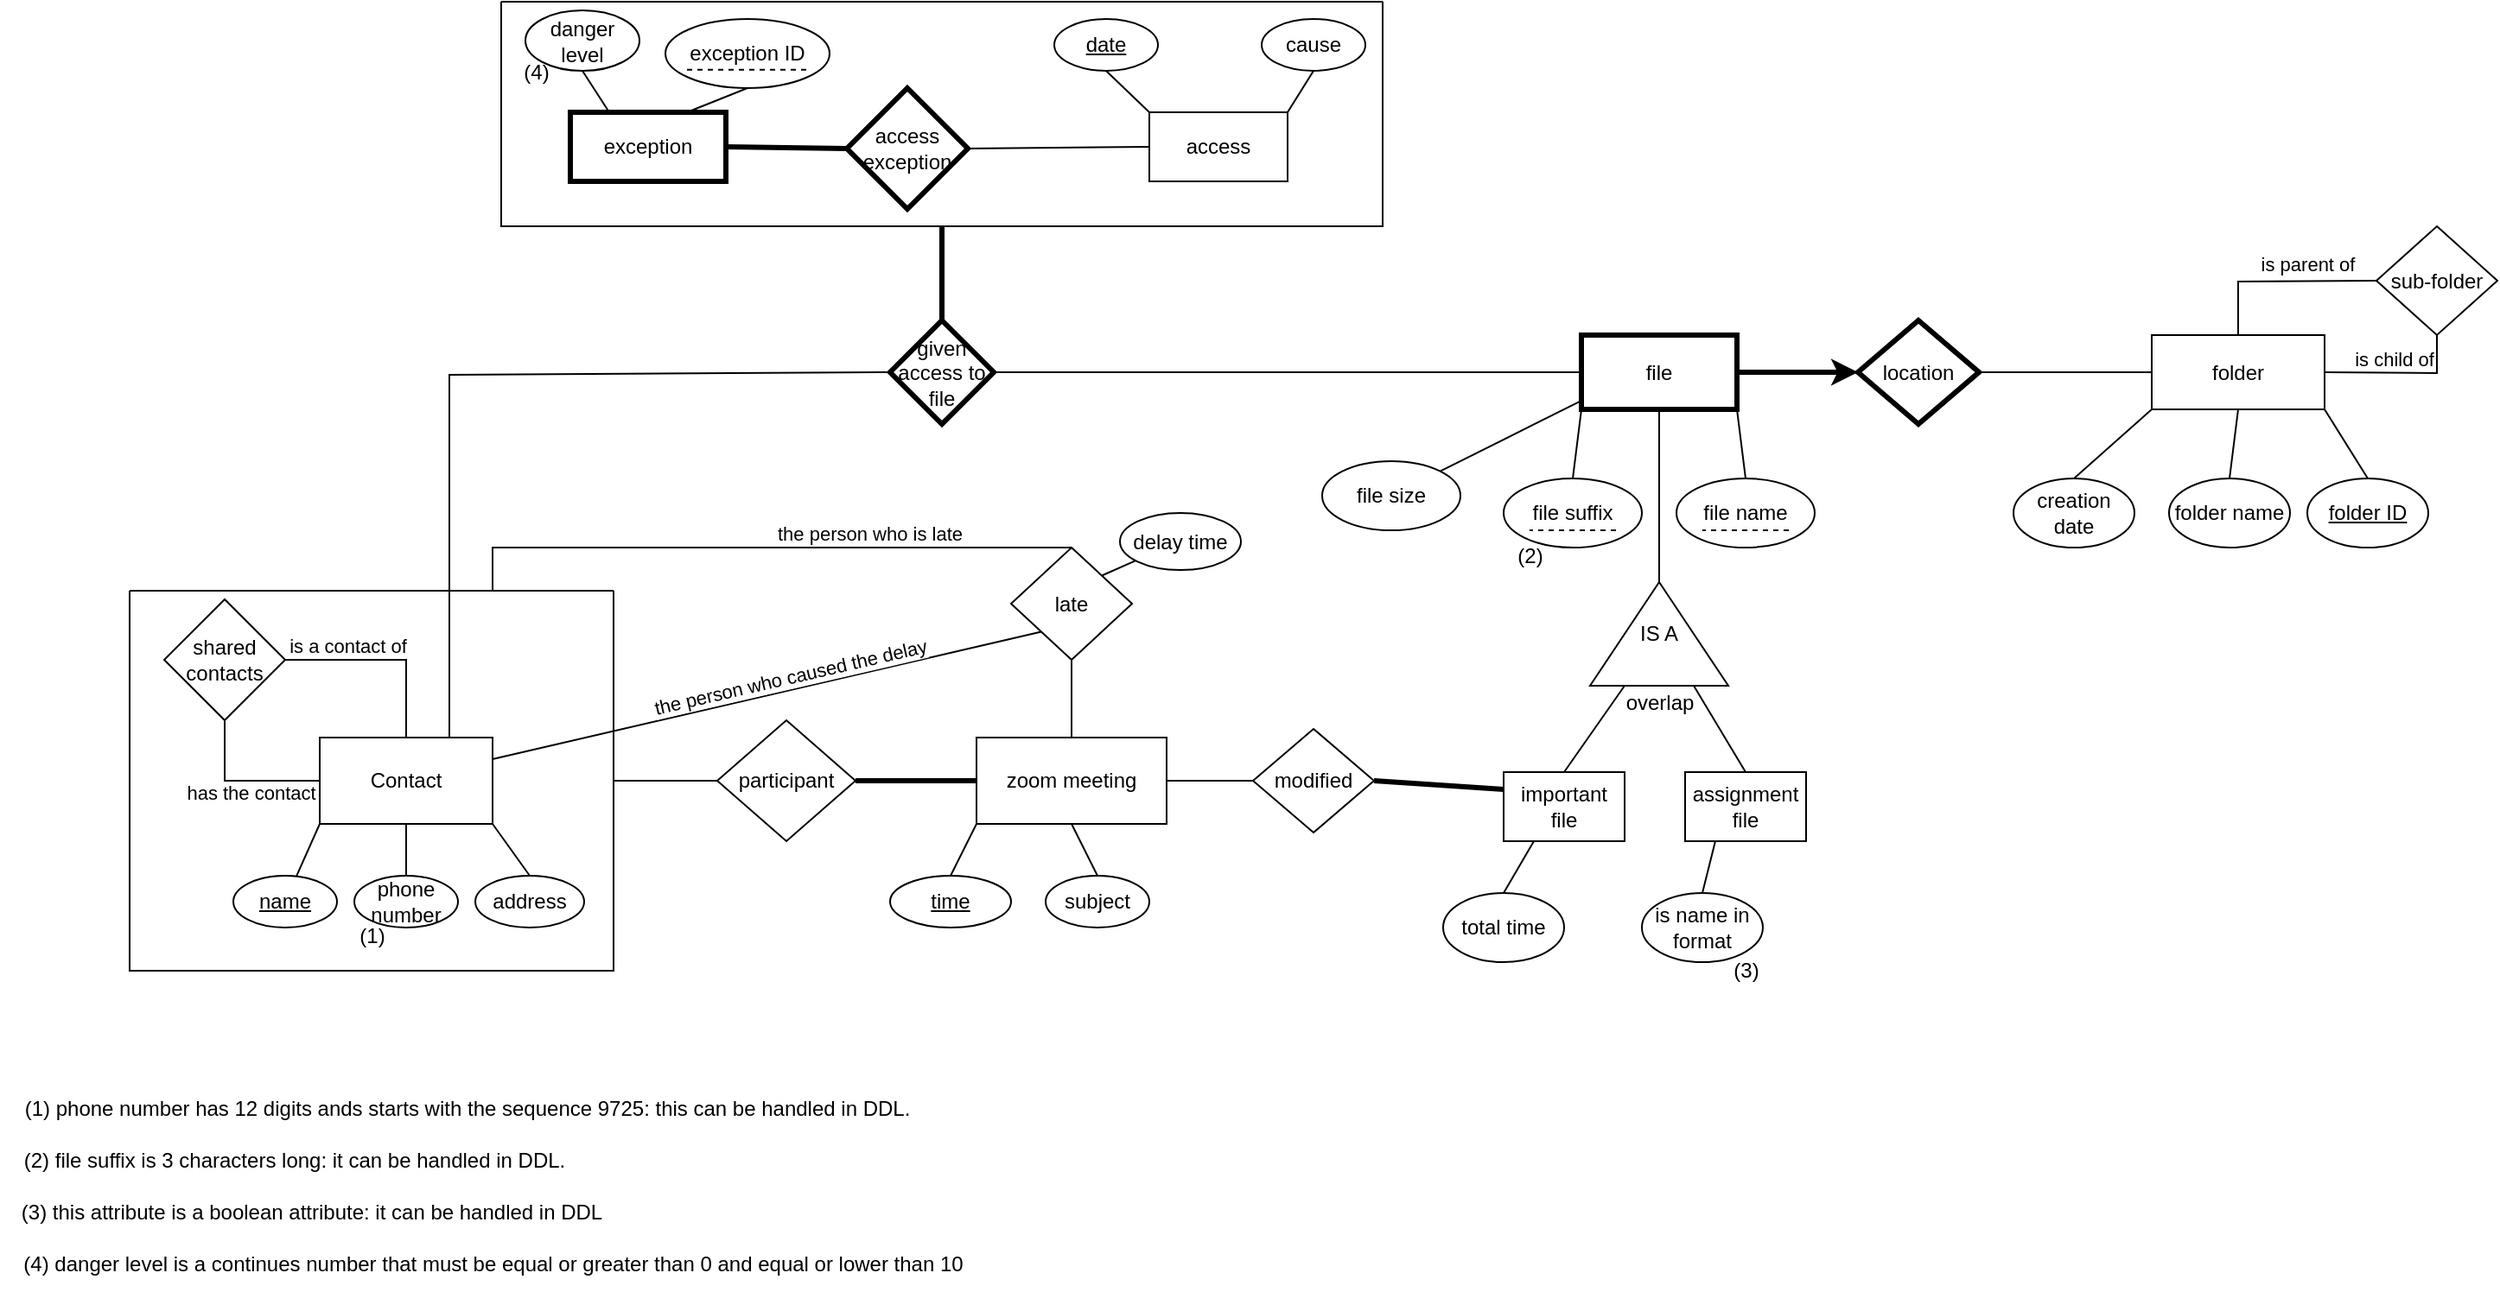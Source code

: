 <mxfile version="26.0.1">
  <diagram id="C5RBs43oDa-KdzZeNtuy" name="Page-1">
    <mxGraphModel dx="2781" dy="2241" grid="1" gridSize="10" guides="1" tooltips="1" connect="1" arrows="1" fold="1" page="1" pageScale="1" pageWidth="827" pageHeight="1169" math="0" shadow="0">
      <root>
        <mxCell id="WIyWlLk6GJQsqaUBKTNV-0" />
        <mxCell id="WIyWlLk6GJQsqaUBKTNV-1" parent="WIyWlLk6GJQsqaUBKTNV-0" />
        <mxCell id="j0SL_xLkmIAa-dE_FRkC-13" value="zoom meeting" style="rounded=0;whiteSpace=wrap;html=1;" vertex="1" parent="WIyWlLk6GJQsqaUBKTNV-1">
          <mxGeometry x="-980" y="410" width="110" height="50" as="geometry" />
        </mxCell>
        <mxCell id="j0SL_xLkmIAa-dE_FRkC-14" value="&lt;u&gt;time&lt;/u&gt;" style="ellipse;whiteSpace=wrap;html=1;" vertex="1" parent="WIyWlLk6GJQsqaUBKTNV-1">
          <mxGeometry x="-1030" y="490" width="70" height="30" as="geometry" />
        </mxCell>
        <mxCell id="j0SL_xLkmIAa-dE_FRkC-15" value="" style="endArrow=none;html=1;rounded=0;exitX=0.5;exitY=0;exitDx=0;exitDy=0;entryX=0;entryY=1;entryDx=0;entryDy=0;" edge="1" parent="WIyWlLk6GJQsqaUBKTNV-1" source="j0SL_xLkmIAa-dE_FRkC-14" target="j0SL_xLkmIAa-dE_FRkC-13">
          <mxGeometry width="50" height="50" relative="1" as="geometry">
            <mxPoint x="-1110" y="460" as="sourcePoint" />
            <mxPoint x="-1060" y="410" as="targetPoint" />
          </mxGeometry>
        </mxCell>
        <mxCell id="j0SL_xLkmIAa-dE_FRkC-17" value="subject" style="ellipse;whiteSpace=wrap;html=1;" vertex="1" parent="WIyWlLk6GJQsqaUBKTNV-1">
          <mxGeometry x="-940" y="490" width="60" height="30" as="geometry" />
        </mxCell>
        <mxCell id="j0SL_xLkmIAa-dE_FRkC-18" value="" style="endArrow=none;html=1;rounded=0;entryX=0.5;entryY=1;entryDx=0;entryDy=0;exitX=0.5;exitY=0;exitDx=0;exitDy=0;" edge="1" parent="WIyWlLk6GJQsqaUBKTNV-1" source="j0SL_xLkmIAa-dE_FRkC-17" target="j0SL_xLkmIAa-dE_FRkC-13">
          <mxGeometry width="50" height="50" relative="1" as="geometry">
            <mxPoint x="-1110" y="460" as="sourcePoint" />
            <mxPoint x="-1060" y="410" as="targetPoint" />
          </mxGeometry>
        </mxCell>
        <mxCell id="j0SL_xLkmIAa-dE_FRkC-19" value="participant" style="rhombus;whiteSpace=wrap;html=1;" vertex="1" parent="WIyWlLk6GJQsqaUBKTNV-1">
          <mxGeometry x="-1130" y="400" width="80" height="70" as="geometry" />
        </mxCell>
        <mxCell id="j0SL_xLkmIAa-dE_FRkC-22" value="" style="endArrow=none;html=1;rounded=0;exitX=1;exitY=0.5;exitDx=0;exitDy=0;entryX=0;entryY=0.5;entryDx=0;entryDy=0;strokeWidth=3;" edge="1" parent="WIyWlLk6GJQsqaUBKTNV-1" source="j0SL_xLkmIAa-dE_FRkC-19" target="j0SL_xLkmIAa-dE_FRkC-13">
          <mxGeometry width="50" height="50" relative="1" as="geometry">
            <mxPoint x="-1110" y="460" as="sourcePoint" />
            <mxPoint x="-1060" y="410" as="targetPoint" />
          </mxGeometry>
        </mxCell>
        <mxCell id="j0SL_xLkmIAa-dE_FRkC-24" value="" style="group" vertex="1" connectable="0" parent="WIyWlLk6GJQsqaUBKTNV-1">
          <mxGeometry x="-1470" y="325" width="280" height="220" as="geometry" />
        </mxCell>
        <mxCell id="j0SL_xLkmIAa-dE_FRkC-0" value="Contact" style="rounded=0;whiteSpace=wrap;html=1;" vertex="1" parent="j0SL_xLkmIAa-dE_FRkC-24">
          <mxGeometry x="110" y="85" width="100" height="50" as="geometry" />
        </mxCell>
        <mxCell id="j0SL_xLkmIAa-dE_FRkC-1" value="" style="endArrow=none;html=1;rounded=0;exitX=0;exitY=1;exitDx=0;exitDy=0;" edge="1" parent="j0SL_xLkmIAa-dE_FRkC-24" source="j0SL_xLkmIAa-dE_FRkC-0" target="j0SL_xLkmIAa-dE_FRkC-2">
          <mxGeometry width="50" height="50" relative="1" as="geometry">
            <mxPoint x="100" y="185" as="sourcePoint" />
            <mxPoint x="110" y="135" as="targetPoint" />
          </mxGeometry>
        </mxCell>
        <mxCell id="j0SL_xLkmIAa-dE_FRkC-2" value="&lt;u&gt;name&lt;/u&gt;" style="ellipse;whiteSpace=wrap;html=1;" vertex="1" parent="j0SL_xLkmIAa-dE_FRkC-24">
          <mxGeometry x="60" y="165" width="60" height="30" as="geometry" />
        </mxCell>
        <mxCell id="j0SL_xLkmIAa-dE_FRkC-3" value="" style="endArrow=none;html=1;rounded=0;entryX=1;entryY=1;entryDx=0;entryDy=0;exitX=0.5;exitY=0;exitDx=0;exitDy=0;" edge="1" parent="j0SL_xLkmIAa-dE_FRkC-24" source="j0SL_xLkmIAa-dE_FRkC-4" target="j0SL_xLkmIAa-dE_FRkC-0">
          <mxGeometry width="50" height="50" relative="1" as="geometry">
            <mxPoint x="140" y="165" as="sourcePoint" />
            <mxPoint x="190" y="115" as="targetPoint" />
          </mxGeometry>
        </mxCell>
        <mxCell id="j0SL_xLkmIAa-dE_FRkC-4" value="address" style="ellipse;whiteSpace=wrap;html=1;" vertex="1" parent="j0SL_xLkmIAa-dE_FRkC-24">
          <mxGeometry x="200" y="165" width="63" height="30" as="geometry" />
        </mxCell>
        <mxCell id="j0SL_xLkmIAa-dE_FRkC-5" value="phone number" style="ellipse;whiteSpace=wrap;html=1;" vertex="1" parent="j0SL_xLkmIAa-dE_FRkC-24">
          <mxGeometry x="130" y="165" width="60" height="30" as="geometry" />
        </mxCell>
        <mxCell id="j0SL_xLkmIAa-dE_FRkC-6" value="" style="endArrow=none;html=1;rounded=0;entryX=0.5;entryY=1;entryDx=0;entryDy=0;exitX=0.5;exitY=0;exitDx=0;exitDy=0;" edge="1" parent="j0SL_xLkmIAa-dE_FRkC-24" source="j0SL_xLkmIAa-dE_FRkC-5" target="j0SL_xLkmIAa-dE_FRkC-0">
          <mxGeometry width="50" height="50" relative="1" as="geometry">
            <mxPoint x="160" y="165" as="sourcePoint" />
            <mxPoint x="190" y="115" as="targetPoint" />
          </mxGeometry>
        </mxCell>
        <mxCell id="j0SL_xLkmIAa-dE_FRkC-7" value="shared contacts" style="rhombus;whiteSpace=wrap;html=1;" vertex="1" parent="j0SL_xLkmIAa-dE_FRkC-24">
          <mxGeometry x="20" y="5" width="70" height="70" as="geometry" />
        </mxCell>
        <mxCell id="j0SL_xLkmIAa-dE_FRkC-8" value="" style="endArrow=none;html=1;rounded=0;entryX=0.5;entryY=0;entryDx=0;entryDy=0;exitX=1;exitY=0.5;exitDx=0;exitDy=0;" edge="1" parent="j0SL_xLkmIAa-dE_FRkC-24" source="j0SL_xLkmIAa-dE_FRkC-7" target="j0SL_xLkmIAa-dE_FRkC-0">
          <mxGeometry width="50" height="50" relative="1" as="geometry">
            <mxPoint x="140" y="225" as="sourcePoint" />
            <mxPoint x="190" y="175" as="targetPoint" />
            <Array as="points">
              <mxPoint x="160" y="40" />
            </Array>
          </mxGeometry>
        </mxCell>
        <mxCell id="j0SL_xLkmIAa-dE_FRkC-11" value="is a contact of" style="edgeLabel;html=1;align=center;verticalAlign=middle;resizable=0;points=[];" vertex="1" connectable="0" parent="j0SL_xLkmIAa-dE_FRkC-8">
          <mxGeometry x="-0.376" y="1" relative="1" as="geometry">
            <mxPoint y="-7" as="offset" />
          </mxGeometry>
        </mxCell>
        <mxCell id="j0SL_xLkmIAa-dE_FRkC-10" value="" style="endArrow=none;html=1;rounded=0;entryX=0.5;entryY=1;entryDx=0;entryDy=0;exitX=0;exitY=0.5;exitDx=0;exitDy=0;" edge="1" parent="j0SL_xLkmIAa-dE_FRkC-24" source="j0SL_xLkmIAa-dE_FRkC-0" target="j0SL_xLkmIAa-dE_FRkC-7">
          <mxGeometry width="50" height="50" relative="1" as="geometry">
            <mxPoint x="150" y="175" as="sourcePoint" />
            <mxPoint x="200" y="125" as="targetPoint" />
            <Array as="points">
              <mxPoint x="55" y="110" />
            </Array>
          </mxGeometry>
        </mxCell>
        <mxCell id="j0SL_xLkmIAa-dE_FRkC-12" value="has the contact" style="edgeLabel;html=1;align=center;verticalAlign=middle;resizable=0;points=[];" vertex="1" connectable="0" parent="j0SL_xLkmIAa-dE_FRkC-10">
          <mxGeometry x="0.123" relative="1" as="geometry">
            <mxPoint x="10" y="7" as="offset" />
          </mxGeometry>
        </mxCell>
        <mxCell id="j0SL_xLkmIAa-dE_FRkC-23" value="" style="swimlane;startSize=0;" vertex="1" parent="j0SL_xLkmIAa-dE_FRkC-24">
          <mxGeometry width="280" height="220" as="geometry">
            <mxRectangle width="50" height="40" as="alternateBounds" />
          </mxGeometry>
        </mxCell>
        <mxCell id="j0SL_xLkmIAa-dE_FRkC-133" value="(1)" style="text;html=1;align=center;verticalAlign=middle;resizable=0;points=[];autosize=1;strokeColor=none;fillColor=none;" vertex="1" parent="j0SL_xLkmIAa-dE_FRkC-23">
          <mxGeometry x="120" y="185" width="40" height="30" as="geometry" />
        </mxCell>
        <mxCell id="j0SL_xLkmIAa-dE_FRkC-25" value="" style="endArrow=none;html=1;rounded=0;entryX=0;entryY=0.5;entryDx=0;entryDy=0;exitX=1;exitY=0.5;exitDx=0;exitDy=0;" edge="1" parent="WIyWlLk6GJQsqaUBKTNV-1" source="j0SL_xLkmIAa-dE_FRkC-23" target="j0SL_xLkmIAa-dE_FRkC-19">
          <mxGeometry width="50" height="50" relative="1" as="geometry">
            <mxPoint x="-1190" y="435" as="sourcePoint" />
            <mxPoint x="-1150" y="410" as="targetPoint" />
          </mxGeometry>
        </mxCell>
        <mxCell id="j0SL_xLkmIAa-dE_FRkC-45" value="late" style="rhombus;whiteSpace=wrap;html=1;strokeWidth=1;" vertex="1" parent="WIyWlLk6GJQsqaUBKTNV-1">
          <mxGeometry x="-960" y="300" width="70" height="65" as="geometry" />
        </mxCell>
        <mxCell id="j0SL_xLkmIAa-dE_FRkC-46" value="" style="endArrow=none;html=1;rounded=0;entryX=0.5;entryY=1;entryDx=0;entryDy=0;exitX=0.5;exitY=0;exitDx=0;exitDy=0;" edge="1" parent="WIyWlLk6GJQsqaUBKTNV-1" source="j0SL_xLkmIAa-dE_FRkC-13" target="j0SL_xLkmIAa-dE_FRkC-45">
          <mxGeometry width="50" height="50" relative="1" as="geometry">
            <mxPoint x="-1130" y="420" as="sourcePoint" />
            <mxPoint x="-1080" y="370" as="targetPoint" />
          </mxGeometry>
        </mxCell>
        <mxCell id="j0SL_xLkmIAa-dE_FRkC-47" value="" style="endArrow=none;html=1;rounded=0;entryX=0.5;entryY=0;entryDx=0;entryDy=0;exitX=0.75;exitY=0;exitDx=0;exitDy=0;" edge="1" parent="WIyWlLk6GJQsqaUBKTNV-1" source="j0SL_xLkmIAa-dE_FRkC-23" target="j0SL_xLkmIAa-dE_FRkC-45">
          <mxGeometry width="50" height="50" relative="1" as="geometry">
            <mxPoint x="-1260" y="330" as="sourcePoint" />
            <mxPoint x="-920" y="290" as="targetPoint" />
            <Array as="points">
              <mxPoint x="-1260" y="300" />
            </Array>
          </mxGeometry>
        </mxCell>
        <mxCell id="j0SL_xLkmIAa-dE_FRkC-49" value="the person who is late" style="edgeLabel;html=1;align=center;verticalAlign=middle;resizable=0;points=[];" vertex="1" connectable="0" parent="j0SL_xLkmIAa-dE_FRkC-47">
          <mxGeometry x="0.348" y="3" relative="1" as="geometry">
            <mxPoint y="-5" as="offset" />
          </mxGeometry>
        </mxCell>
        <mxCell id="j0SL_xLkmIAa-dE_FRkC-48" value="" style="endArrow=none;html=1;rounded=0;exitX=1;exitY=0.25;exitDx=0;exitDy=0;entryX=0;entryY=1;entryDx=0;entryDy=0;" edge="1" parent="WIyWlLk6GJQsqaUBKTNV-1" source="j0SL_xLkmIAa-dE_FRkC-0" target="j0SL_xLkmIAa-dE_FRkC-45">
          <mxGeometry width="50" height="50" relative="1" as="geometry">
            <mxPoint x="-1130" y="420" as="sourcePoint" />
            <mxPoint x="-1080" y="370" as="targetPoint" />
          </mxGeometry>
        </mxCell>
        <mxCell id="j0SL_xLkmIAa-dE_FRkC-50" value="the person who caused the delay" style="edgeLabel;html=1;align=center;verticalAlign=middle;resizable=0;points=[];rotation=347;" vertex="1" connectable="0" parent="j0SL_xLkmIAa-dE_FRkC-48">
          <mxGeometry x="0.115" relative="1" as="geometry">
            <mxPoint x="-5" y="-7" as="offset" />
          </mxGeometry>
        </mxCell>
        <mxCell id="j0SL_xLkmIAa-dE_FRkC-51" value="" style="endArrow=none;html=1;rounded=0;exitX=1;exitY=0;exitDx=0;exitDy=0;" edge="1" parent="WIyWlLk6GJQsqaUBKTNV-1" source="j0SL_xLkmIAa-dE_FRkC-45" target="j0SL_xLkmIAa-dE_FRkC-52">
          <mxGeometry width="50" height="50" relative="1" as="geometry">
            <mxPoint x="-850" y="325" as="sourcePoint" />
            <mxPoint x="-820" y="333" as="targetPoint" />
          </mxGeometry>
        </mxCell>
        <mxCell id="j0SL_xLkmIAa-dE_FRkC-52" value="delay time" style="ellipse;whiteSpace=wrap;html=1;" vertex="1" parent="WIyWlLk6GJQsqaUBKTNV-1">
          <mxGeometry x="-897" y="280" width="70" height="33" as="geometry" />
        </mxCell>
        <mxCell id="j0SL_xLkmIAa-dE_FRkC-53" value="folder" style="rounded=0;whiteSpace=wrap;html=1;" vertex="1" parent="WIyWlLk6GJQsqaUBKTNV-1">
          <mxGeometry x="-300" y="177" width="100" height="43" as="geometry" />
        </mxCell>
        <mxCell id="j0SL_xLkmIAa-dE_FRkC-54" value="&lt;u&gt;folder ID&lt;/u&gt;" style="ellipse;whiteSpace=wrap;html=1;" vertex="1" parent="WIyWlLk6GJQsqaUBKTNV-1">
          <mxGeometry x="-210" y="260" width="70" height="40" as="geometry" />
        </mxCell>
        <mxCell id="j0SL_xLkmIAa-dE_FRkC-55" value="" style="endArrow=none;html=1;rounded=0;entryX=1;entryY=1;entryDx=0;entryDy=0;exitX=0.5;exitY=0;exitDx=0;exitDy=0;" edge="1" parent="WIyWlLk6GJQsqaUBKTNV-1" source="j0SL_xLkmIAa-dE_FRkC-54" target="j0SL_xLkmIAa-dE_FRkC-53">
          <mxGeometry width="50" height="50" relative="1" as="geometry">
            <mxPoint x="-150" y="310" as="sourcePoint" />
            <mxPoint x="-100" y="260" as="targetPoint" />
          </mxGeometry>
        </mxCell>
        <mxCell id="j0SL_xLkmIAa-dE_FRkC-56" value="folder name" style="ellipse;whiteSpace=wrap;html=1;" vertex="1" parent="WIyWlLk6GJQsqaUBKTNV-1">
          <mxGeometry x="-290" y="260" width="70" height="40" as="geometry" />
        </mxCell>
        <mxCell id="j0SL_xLkmIAa-dE_FRkC-57" value="" style="endArrow=none;html=1;rounded=0;entryX=0.5;entryY=1;entryDx=0;entryDy=0;exitX=0.5;exitY=0;exitDx=0;exitDy=0;" edge="1" parent="WIyWlLk6GJQsqaUBKTNV-1" source="j0SL_xLkmIAa-dE_FRkC-56" target="j0SL_xLkmIAa-dE_FRkC-53">
          <mxGeometry width="50" height="50" relative="1" as="geometry">
            <mxPoint x="-150" y="310" as="sourcePoint" />
            <mxPoint x="-100" y="260" as="targetPoint" />
          </mxGeometry>
        </mxCell>
        <mxCell id="j0SL_xLkmIAa-dE_FRkC-58" value="creation date" style="ellipse;whiteSpace=wrap;html=1;" vertex="1" parent="WIyWlLk6GJQsqaUBKTNV-1">
          <mxGeometry x="-380" y="260" width="70" height="40" as="geometry" />
        </mxCell>
        <mxCell id="j0SL_xLkmIAa-dE_FRkC-59" value="" style="endArrow=none;html=1;rounded=0;entryX=0;entryY=1;entryDx=0;entryDy=0;exitX=0.5;exitY=0;exitDx=0;exitDy=0;" edge="1" parent="WIyWlLk6GJQsqaUBKTNV-1" source="j0SL_xLkmIAa-dE_FRkC-58" target="j0SL_xLkmIAa-dE_FRkC-53">
          <mxGeometry width="50" height="50" relative="1" as="geometry">
            <mxPoint x="-150" y="310" as="sourcePoint" />
            <mxPoint x="-100" y="260" as="targetPoint" />
          </mxGeometry>
        </mxCell>
        <mxCell id="j0SL_xLkmIAa-dE_FRkC-60" value="file" style="rounded=0;whiteSpace=wrap;html=1;strokeWidth=3;" vertex="1" parent="WIyWlLk6GJQsqaUBKTNV-1">
          <mxGeometry x="-630" y="177" width="90" height="43" as="geometry" />
        </mxCell>
        <mxCell id="j0SL_xLkmIAa-dE_FRkC-61" value="sub-folder" style="rhombus;whiteSpace=wrap;html=1;" vertex="1" parent="WIyWlLk6GJQsqaUBKTNV-1">
          <mxGeometry x="-170" y="114" width="70" height="63" as="geometry" />
        </mxCell>
        <mxCell id="j0SL_xLkmIAa-dE_FRkC-62" value="" style="endArrow=none;html=1;rounded=0;exitX=0.5;exitY=0;exitDx=0;exitDy=0;entryX=0;entryY=0.5;entryDx=0;entryDy=0;" edge="1" parent="WIyWlLk6GJQsqaUBKTNV-1" source="j0SL_xLkmIAa-dE_FRkC-53" target="j0SL_xLkmIAa-dE_FRkC-61">
          <mxGeometry width="50" height="50" relative="1" as="geometry">
            <mxPoint x="-260" y="185" as="sourcePoint" />
            <mxPoint x="-210" y="135" as="targetPoint" />
            <Array as="points">
              <mxPoint x="-250" y="146" />
            </Array>
          </mxGeometry>
        </mxCell>
        <mxCell id="j0SL_xLkmIAa-dE_FRkC-63" value="" style="endArrow=none;html=1;rounded=0;entryX=0.5;entryY=1;entryDx=0;entryDy=0;exitX=1;exitY=0.5;exitDx=0;exitDy=0;" edge="1" parent="WIyWlLk6GJQsqaUBKTNV-1" source="j0SL_xLkmIAa-dE_FRkC-53" target="j0SL_xLkmIAa-dE_FRkC-61">
          <mxGeometry width="50" height="50" relative="1" as="geometry">
            <mxPoint x="-190" y="270" as="sourcePoint" />
            <mxPoint x="-140" y="220" as="targetPoint" />
            <Array as="points">
              <mxPoint x="-135" y="199" />
            </Array>
          </mxGeometry>
        </mxCell>
        <mxCell id="j0SL_xLkmIAa-dE_FRkC-64" value="is parent of" style="edgeLabel;html=1;align=center;verticalAlign=middle;resizable=0;points=[];" vertex="1" connectable="0" parent="j0SL_xLkmIAa-dE_FRkC-63">
          <mxGeometry x="-0.046" relative="1" as="geometry">
            <mxPoint x="-52" y="-63" as="offset" />
          </mxGeometry>
        </mxCell>
        <mxCell id="j0SL_xLkmIAa-dE_FRkC-65" value="is child of" style="edgeLabel;html=1;align=center;verticalAlign=middle;resizable=0;points=[];" vertex="1" connectable="0" parent="j0SL_xLkmIAa-dE_FRkC-63">
          <mxGeometry x="-0.023" y="-1" relative="1" as="geometry">
            <mxPoint x="-3" y="-9" as="offset" />
          </mxGeometry>
        </mxCell>
        <mxCell id="j0SL_xLkmIAa-dE_FRkC-70" value="" style="group" vertex="1" connectable="0" parent="WIyWlLk6GJQsqaUBKTNV-1">
          <mxGeometry x="-575" y="260" width="80" height="40" as="geometry" />
        </mxCell>
        <mxCell id="j0SL_xLkmIAa-dE_FRkC-67" value="file name" style="ellipse;whiteSpace=wrap;html=1;" vertex="1" parent="j0SL_xLkmIAa-dE_FRkC-70">
          <mxGeometry width="80" height="40" as="geometry" />
        </mxCell>
        <mxCell id="j0SL_xLkmIAa-dE_FRkC-69" value="" style="endArrow=none;dashed=1;html=1;rounded=0;" edge="1" parent="j0SL_xLkmIAa-dE_FRkC-70">
          <mxGeometry width="50" height="50" relative="1" as="geometry">
            <mxPoint x="65" y="30" as="sourcePoint" />
            <mxPoint x="14.998" y="29.995" as="targetPoint" />
          </mxGeometry>
        </mxCell>
        <mxCell id="j0SL_xLkmIAa-dE_FRkC-71" value="" style="group" vertex="1" connectable="0" parent="WIyWlLk6GJQsqaUBKTNV-1">
          <mxGeometry x="-675" y="260" width="80" height="40" as="geometry" />
        </mxCell>
        <mxCell id="j0SL_xLkmIAa-dE_FRkC-72" value="file suffix" style="ellipse;whiteSpace=wrap;html=1;" vertex="1" parent="j0SL_xLkmIAa-dE_FRkC-71">
          <mxGeometry width="80" height="40" as="geometry" />
        </mxCell>
        <mxCell id="j0SL_xLkmIAa-dE_FRkC-73" value="" style="endArrow=none;dashed=1;html=1;rounded=0;" edge="1" parent="j0SL_xLkmIAa-dE_FRkC-71">
          <mxGeometry width="50" height="50" relative="1" as="geometry">
            <mxPoint x="65" y="30" as="sourcePoint" />
            <mxPoint x="14.998" y="29.995" as="targetPoint" />
          </mxGeometry>
        </mxCell>
        <mxCell id="j0SL_xLkmIAa-dE_FRkC-77" value="" style="endArrow=none;html=1;rounded=0;entryX=0;entryY=1;entryDx=0;entryDy=0;exitX=0.5;exitY=0;exitDx=0;exitDy=0;" edge="1" parent="WIyWlLk6GJQsqaUBKTNV-1" source="j0SL_xLkmIAa-dE_FRkC-72" target="j0SL_xLkmIAa-dE_FRkC-60">
          <mxGeometry width="50" height="50" relative="1" as="geometry">
            <mxPoint x="-610" y="310" as="sourcePoint" />
            <mxPoint x="-560" y="260" as="targetPoint" />
          </mxGeometry>
        </mxCell>
        <mxCell id="j0SL_xLkmIAa-dE_FRkC-78" value="" style="endArrow=none;html=1;rounded=0;entryX=1;entryY=1;entryDx=0;entryDy=0;exitX=0.5;exitY=0;exitDx=0;exitDy=0;" edge="1" parent="WIyWlLk6GJQsqaUBKTNV-1" source="j0SL_xLkmIAa-dE_FRkC-67" target="j0SL_xLkmIAa-dE_FRkC-60">
          <mxGeometry width="50" height="50" relative="1" as="geometry">
            <mxPoint x="-410" y="300" as="sourcePoint" />
            <mxPoint x="-360" y="250" as="targetPoint" />
          </mxGeometry>
        </mxCell>
        <mxCell id="j0SL_xLkmIAa-dE_FRkC-79" value="location" style="rhombus;whiteSpace=wrap;html=1;strokeWidth=3;" vertex="1" parent="WIyWlLk6GJQsqaUBKTNV-1">
          <mxGeometry x="-470" y="168.5" width="70" height="60" as="geometry" />
        </mxCell>
        <mxCell id="j0SL_xLkmIAa-dE_FRkC-81" value="" style="endArrow=none;html=1;rounded=0;entryX=1;entryY=0.5;entryDx=0;entryDy=0;exitX=0;exitY=0.5;exitDx=0;exitDy=0;" edge="1" parent="WIyWlLk6GJQsqaUBKTNV-1" source="j0SL_xLkmIAa-dE_FRkC-53" target="j0SL_xLkmIAa-dE_FRkC-79">
          <mxGeometry width="50" height="50" relative="1" as="geometry">
            <mxPoint x="-410" y="300" as="sourcePoint" />
            <mxPoint x="-360" y="250" as="targetPoint" />
          </mxGeometry>
        </mxCell>
        <mxCell id="j0SL_xLkmIAa-dE_FRkC-82" value="" style="endArrow=none;html=1;rounded=0;entryX=0.5;entryY=1;entryDx=0;entryDy=0;exitX=1;exitY=0.5;exitDx=0;exitDy=0;" edge="1" parent="WIyWlLk6GJQsqaUBKTNV-1" source="j0SL_xLkmIAa-dE_FRkC-85" target="j0SL_xLkmIAa-dE_FRkC-60">
          <mxGeometry width="50" height="50" relative="1" as="geometry">
            <mxPoint x="-585" y="340" as="sourcePoint" />
            <mxPoint x="-540" y="350" as="targetPoint" />
          </mxGeometry>
        </mxCell>
        <mxCell id="j0SL_xLkmIAa-dE_FRkC-83" value="" style="endArrow=none;html=1;rounded=0;entryX=-0.016;entryY=0.9;entryDx=0;entryDy=0;exitX=1;exitY=0;exitDx=0;exitDy=0;entryPerimeter=0;" edge="1" parent="WIyWlLk6GJQsqaUBKTNV-1" source="j0SL_xLkmIAa-dE_FRkC-84" target="j0SL_xLkmIAa-dE_FRkC-60">
          <mxGeometry width="50" height="50" relative="1" as="geometry">
            <mxPoint x="-700" y="230" as="sourcePoint" />
            <mxPoint x="-410" y="240" as="targetPoint" />
          </mxGeometry>
        </mxCell>
        <mxCell id="j0SL_xLkmIAa-dE_FRkC-84" value="file size" style="ellipse;whiteSpace=wrap;html=1;" vertex="1" parent="WIyWlLk6GJQsqaUBKTNV-1">
          <mxGeometry x="-780" y="250" width="80" height="40" as="geometry" />
        </mxCell>
        <mxCell id="j0SL_xLkmIAa-dE_FRkC-85" value="IS A" style="triangle;whiteSpace=wrap;html=1;direction=north;" vertex="1" parent="WIyWlLk6GJQsqaUBKTNV-1">
          <mxGeometry x="-625" y="320" width="80" height="60" as="geometry" />
        </mxCell>
        <mxCell id="j0SL_xLkmIAa-dE_FRkC-86" value="" style="endArrow=none;html=1;rounded=0;entryX=0;entryY=0.75;entryDx=0;entryDy=0;exitX=0.5;exitY=0;exitDx=0;exitDy=0;" edge="1" parent="WIyWlLk6GJQsqaUBKTNV-1" source="j0SL_xLkmIAa-dE_FRkC-89" target="j0SL_xLkmIAa-dE_FRkC-85">
          <mxGeometry width="50" height="50" relative="1" as="geometry">
            <mxPoint x="-460" y="360" as="sourcePoint" />
            <mxPoint x="-410" y="310" as="targetPoint" />
          </mxGeometry>
        </mxCell>
        <mxCell id="j0SL_xLkmIAa-dE_FRkC-88" value="" style="endArrow=none;html=1;rounded=0;entryX=0;entryY=0.25;entryDx=0;entryDy=0;exitX=0.5;exitY=0;exitDx=0;exitDy=0;" edge="1" parent="WIyWlLk6GJQsqaUBKTNV-1" source="j0SL_xLkmIAa-dE_FRkC-90" target="j0SL_xLkmIAa-dE_FRkC-85">
          <mxGeometry width="50" height="50" relative="1" as="geometry">
            <mxPoint x="-640" y="440" as="sourcePoint" />
            <mxPoint x="-410" y="310" as="targetPoint" />
          </mxGeometry>
        </mxCell>
        <mxCell id="j0SL_xLkmIAa-dE_FRkC-89" value="assignment file" style="rounded=0;whiteSpace=wrap;html=1;" vertex="1" parent="WIyWlLk6GJQsqaUBKTNV-1">
          <mxGeometry x="-570" y="430" width="70" height="40" as="geometry" />
        </mxCell>
        <mxCell id="j0SL_xLkmIAa-dE_FRkC-90" value="important file" style="rounded=0;whiteSpace=wrap;html=1;" vertex="1" parent="WIyWlLk6GJQsqaUBKTNV-1">
          <mxGeometry x="-675" y="430" width="70" height="40" as="geometry" />
        </mxCell>
        <mxCell id="j0SL_xLkmIAa-dE_FRkC-92" value="overlap" style="text;html=1;align=center;verticalAlign=middle;resizable=0;points=[];autosize=1;strokeColor=none;fillColor=none;" vertex="1" parent="WIyWlLk6GJQsqaUBKTNV-1">
          <mxGeometry x="-615" y="375" width="60" height="30" as="geometry" />
        </mxCell>
        <mxCell id="j0SL_xLkmIAa-dE_FRkC-93" value="" style="endArrow=none;html=1;rounded=0;entryX=0.25;entryY=1;entryDx=0;entryDy=0;exitX=0.5;exitY=0;exitDx=0;exitDy=0;" edge="1" parent="WIyWlLk6GJQsqaUBKTNV-1" source="j0SL_xLkmIAa-dE_FRkC-94" target="j0SL_xLkmIAa-dE_FRkC-90">
          <mxGeometry width="50" height="50" relative="1" as="geometry">
            <mxPoint x="-490" y="390" as="sourcePoint" />
            <mxPoint x="-440" y="340" as="targetPoint" />
          </mxGeometry>
        </mxCell>
        <mxCell id="j0SL_xLkmIAa-dE_FRkC-94" value="total time" style="ellipse;whiteSpace=wrap;html=1;" vertex="1" parent="WIyWlLk6GJQsqaUBKTNV-1">
          <mxGeometry x="-710" y="500" width="70" height="40" as="geometry" />
        </mxCell>
        <mxCell id="j0SL_xLkmIAa-dE_FRkC-95" value="is name in format" style="ellipse;whiteSpace=wrap;html=1;" vertex="1" parent="WIyWlLk6GJQsqaUBKTNV-1">
          <mxGeometry x="-595" y="500" width="70" height="40" as="geometry" />
        </mxCell>
        <mxCell id="j0SL_xLkmIAa-dE_FRkC-96" value="" style="endArrow=none;html=1;rounded=0;entryX=0.25;entryY=1;entryDx=0;entryDy=0;exitX=0.5;exitY=0;exitDx=0;exitDy=0;" edge="1" parent="WIyWlLk6GJQsqaUBKTNV-1" source="j0SL_xLkmIAa-dE_FRkC-95" target="j0SL_xLkmIAa-dE_FRkC-89">
          <mxGeometry width="50" height="50" relative="1" as="geometry">
            <mxPoint x="-490" y="450" as="sourcePoint" />
            <mxPoint x="-440" y="400" as="targetPoint" />
          </mxGeometry>
        </mxCell>
        <mxCell id="j0SL_xLkmIAa-dE_FRkC-97" value="modified" style="rhombus;whiteSpace=wrap;html=1;" vertex="1" parent="WIyWlLk6GJQsqaUBKTNV-1">
          <mxGeometry x="-820" y="405" width="70" height="60" as="geometry" />
        </mxCell>
        <mxCell id="j0SL_xLkmIAa-dE_FRkC-98" value="" style="endArrow=none;html=1;rounded=0;exitX=1;exitY=0.5;exitDx=0;exitDy=0;entryX=0;entryY=0.25;entryDx=0;entryDy=0;strokeWidth=3;" edge="1" parent="WIyWlLk6GJQsqaUBKTNV-1" source="j0SL_xLkmIAa-dE_FRkC-97" target="j0SL_xLkmIAa-dE_FRkC-90">
          <mxGeometry width="50" height="50" relative="1" as="geometry">
            <mxPoint x="-650" y="420" as="sourcePoint" />
            <mxPoint x="-600" y="370" as="targetPoint" />
          </mxGeometry>
        </mxCell>
        <mxCell id="j0SL_xLkmIAa-dE_FRkC-99" value="" style="endArrow=none;html=1;rounded=0;exitX=1;exitY=0.5;exitDx=0;exitDy=0;entryX=0;entryY=0.5;entryDx=0;entryDy=0;" edge="1" parent="WIyWlLk6GJQsqaUBKTNV-1" source="j0SL_xLkmIAa-dE_FRkC-13" target="j0SL_xLkmIAa-dE_FRkC-97">
          <mxGeometry width="50" height="50" relative="1" as="geometry">
            <mxPoint x="-610" y="420" as="sourcePoint" />
            <mxPoint x="-560" y="370" as="targetPoint" />
          </mxGeometry>
        </mxCell>
        <mxCell id="j0SL_xLkmIAa-dE_FRkC-100" value="" style="endArrow=classic;html=1;rounded=0;exitX=1;exitY=0.5;exitDx=0;exitDy=0;entryX=0;entryY=0.5;entryDx=0;entryDy=0;strokeWidth=3;" edge="1" parent="WIyWlLk6GJQsqaUBKTNV-1" source="j0SL_xLkmIAa-dE_FRkC-60" target="j0SL_xLkmIAa-dE_FRkC-79">
          <mxGeometry width="50" height="50" relative="1" as="geometry">
            <mxPoint x="-820" y="430" as="sourcePoint" />
            <mxPoint x="-770" y="380" as="targetPoint" />
          </mxGeometry>
        </mxCell>
        <mxCell id="j0SL_xLkmIAa-dE_FRkC-103" value="given access to file" style="rhombus;whiteSpace=wrap;html=1;strokeWidth=3;" vertex="1" parent="WIyWlLk6GJQsqaUBKTNV-1">
          <mxGeometry x="-1030" y="168.5" width="60" height="60" as="geometry" />
        </mxCell>
        <mxCell id="j0SL_xLkmIAa-dE_FRkC-104" value="" style="endArrow=none;html=1;rounded=0;entryX=0;entryY=0.5;entryDx=0;entryDy=0;exitX=1;exitY=0.5;exitDx=0;exitDy=0;" edge="1" parent="WIyWlLk6GJQsqaUBKTNV-1" source="j0SL_xLkmIAa-dE_FRkC-103" target="j0SL_xLkmIAa-dE_FRkC-60">
          <mxGeometry width="50" height="50" relative="1" as="geometry">
            <mxPoint x="-830" y="360" as="sourcePoint" />
            <mxPoint x="-780" y="310" as="targetPoint" />
          </mxGeometry>
        </mxCell>
        <mxCell id="j0SL_xLkmIAa-dE_FRkC-105" value="" style="endArrow=none;html=1;rounded=0;entryX=0;entryY=0.5;entryDx=0;entryDy=0;exitX=0.75;exitY=0;exitDx=0;exitDy=0;" edge="1" parent="WIyWlLk6GJQsqaUBKTNV-1" source="j0SL_xLkmIAa-dE_FRkC-0" target="j0SL_xLkmIAa-dE_FRkC-103">
          <mxGeometry width="50" height="50" relative="1" as="geometry">
            <mxPoint x="-1240" y="200" as="sourcePoint" />
            <mxPoint x="-780" y="310" as="targetPoint" />
            <Array as="points">
              <mxPoint x="-1285" y="200" />
            </Array>
          </mxGeometry>
        </mxCell>
        <mxCell id="j0SL_xLkmIAa-dE_FRkC-125" value="" style="group" vertex="1" connectable="0" parent="WIyWlLk6GJQsqaUBKTNV-1">
          <mxGeometry x="-1255" y="-16" width="510" height="130" as="geometry" />
        </mxCell>
        <mxCell id="j0SL_xLkmIAa-dE_FRkC-101" value="access" style="rounded=0;whiteSpace=wrap;html=1;strokeWidth=1;" vertex="1" parent="j0SL_xLkmIAa-dE_FRkC-125">
          <mxGeometry x="375" y="64" width="80" height="40" as="geometry" />
        </mxCell>
        <mxCell id="j0SL_xLkmIAa-dE_FRkC-107" value="&lt;u&gt;date&lt;/u&gt;" style="ellipse;whiteSpace=wrap;html=1;" vertex="1" parent="j0SL_xLkmIAa-dE_FRkC-125">
          <mxGeometry x="320" y="10" width="60" height="30" as="geometry" />
        </mxCell>
        <mxCell id="j0SL_xLkmIAa-dE_FRkC-108" value="" style="endArrow=none;html=1;rounded=0;entryX=0.5;entryY=1;entryDx=0;entryDy=0;exitX=0;exitY=0;exitDx=0;exitDy=0;" edge="1" parent="j0SL_xLkmIAa-dE_FRkC-125" source="j0SL_xLkmIAa-dE_FRkC-101" target="j0SL_xLkmIAa-dE_FRkC-107">
          <mxGeometry width="50" height="50" relative="1" as="geometry">
            <mxPoint x="580" y="240" as="sourcePoint" />
            <mxPoint x="630" y="190" as="targetPoint" />
          </mxGeometry>
        </mxCell>
        <mxCell id="j0SL_xLkmIAa-dE_FRkC-109" value="cause" style="ellipse;whiteSpace=wrap;html=1;" vertex="1" parent="j0SL_xLkmIAa-dE_FRkC-125">
          <mxGeometry x="440" y="10" width="60" height="30" as="geometry" />
        </mxCell>
        <mxCell id="j0SL_xLkmIAa-dE_FRkC-110" value="" style="endArrow=none;html=1;rounded=0;entryX=0.5;entryY=1;entryDx=0;entryDy=0;exitX=1;exitY=0;exitDx=0;exitDy=0;" edge="1" parent="j0SL_xLkmIAa-dE_FRkC-125" source="j0SL_xLkmIAa-dE_FRkC-101" target="j0SL_xLkmIAa-dE_FRkC-109">
          <mxGeometry width="50" height="50" relative="1" as="geometry">
            <mxPoint x="580" y="240" as="sourcePoint" />
            <mxPoint x="630" y="190" as="targetPoint" />
          </mxGeometry>
        </mxCell>
        <mxCell id="j0SL_xLkmIAa-dE_FRkC-116" value="access exception" style="rhombus;whiteSpace=wrap;html=1;strokeWidth=3;" vertex="1" parent="j0SL_xLkmIAa-dE_FRkC-125">
          <mxGeometry x="200" y="50" width="70" height="70" as="geometry" />
        </mxCell>
        <mxCell id="j0SL_xLkmIAa-dE_FRkC-117" value="exception" style="rounded=0;whiteSpace=wrap;html=1;strokeWidth=3;" vertex="1" parent="j0SL_xLkmIAa-dE_FRkC-125">
          <mxGeometry x="40" y="64" width="90" height="40" as="geometry" />
        </mxCell>
        <mxCell id="j0SL_xLkmIAa-dE_FRkC-118" value="" style="endArrow=none;html=1;rounded=0;entryX=0;entryY=0.5;entryDx=0;entryDy=0;exitX=1;exitY=0.5;exitDx=0;exitDy=0;strokeWidth=3;" edge="1" parent="j0SL_xLkmIAa-dE_FRkC-125" source="j0SL_xLkmIAa-dE_FRkC-117" target="j0SL_xLkmIAa-dE_FRkC-116">
          <mxGeometry width="50" height="50" relative="1" as="geometry">
            <mxPoint x="420" y="230" as="sourcePoint" />
            <mxPoint x="470" y="180" as="targetPoint" />
          </mxGeometry>
        </mxCell>
        <mxCell id="j0SL_xLkmIAa-dE_FRkC-123" value="" style="endArrow=none;html=1;rounded=0;entryX=0;entryY=0.5;entryDx=0;entryDy=0;exitX=1;exitY=0.5;exitDx=0;exitDy=0;" edge="1" parent="j0SL_xLkmIAa-dE_FRkC-125" source="j0SL_xLkmIAa-dE_FRkC-116" target="j0SL_xLkmIAa-dE_FRkC-101">
          <mxGeometry width="50" height="50" relative="1" as="geometry">
            <mxPoint x="380" y="280" as="sourcePoint" />
            <mxPoint x="430" y="230" as="targetPoint" />
          </mxGeometry>
        </mxCell>
        <mxCell id="j0SL_xLkmIAa-dE_FRkC-124" value="" style="swimlane;startSize=0;" vertex="1" parent="j0SL_xLkmIAa-dE_FRkC-125">
          <mxGeometry width="510" height="130" as="geometry" />
        </mxCell>
        <mxCell id="j0SL_xLkmIAa-dE_FRkC-127" value="exception ID" style="ellipse;whiteSpace=wrap;html=1;" vertex="1" parent="j0SL_xLkmIAa-dE_FRkC-124">
          <mxGeometry x="95" y="10" width="95" height="40" as="geometry" />
        </mxCell>
        <mxCell id="j0SL_xLkmIAa-dE_FRkC-128" value="danger level" style="ellipse;whiteSpace=wrap;html=1;" vertex="1" parent="j0SL_xLkmIAa-dE_FRkC-124">
          <mxGeometry x="14" y="5" width="66" height="35" as="geometry" />
        </mxCell>
        <mxCell id="j0SL_xLkmIAa-dE_FRkC-131" value="" style="endArrow=none;dashed=1;html=1;rounded=0;" edge="1" parent="j0SL_xLkmIAa-dE_FRkC-124">
          <mxGeometry width="50" height="50" relative="1" as="geometry">
            <mxPoint x="107.5" y="39.38" as="sourcePoint" />
            <mxPoint x="177.5" y="39.38" as="targetPoint" />
          </mxGeometry>
        </mxCell>
        <mxCell id="j0SL_xLkmIAa-dE_FRkC-138" value="(4)" style="text;html=1;align=center;verticalAlign=middle;resizable=0;points=[];autosize=1;strokeColor=none;fillColor=none;" vertex="1" parent="j0SL_xLkmIAa-dE_FRkC-124">
          <mxGeometry y="26" width="40" height="30" as="geometry" />
        </mxCell>
        <mxCell id="j0SL_xLkmIAa-dE_FRkC-129" value="" style="endArrow=none;html=1;rounded=0;entryX=0.5;entryY=1;entryDx=0;entryDy=0;exitX=0.25;exitY=0;exitDx=0;exitDy=0;" edge="1" parent="j0SL_xLkmIAa-dE_FRkC-125" source="j0SL_xLkmIAa-dE_FRkC-117" target="j0SL_xLkmIAa-dE_FRkC-128">
          <mxGeometry width="50" height="50" relative="1" as="geometry">
            <mxPoint x="335" y="306" as="sourcePoint" />
            <mxPoint x="385" y="256" as="targetPoint" />
          </mxGeometry>
        </mxCell>
        <mxCell id="j0SL_xLkmIAa-dE_FRkC-130" value="" style="endArrow=none;html=1;rounded=0;entryX=0.5;entryY=1;entryDx=0;entryDy=0;exitX=0.75;exitY=0;exitDx=0;exitDy=0;" edge="1" parent="j0SL_xLkmIAa-dE_FRkC-125" source="j0SL_xLkmIAa-dE_FRkC-117" target="j0SL_xLkmIAa-dE_FRkC-127">
          <mxGeometry width="50" height="50" relative="1" as="geometry">
            <mxPoint x="335" y="306" as="sourcePoint" />
            <mxPoint x="385" y="256" as="targetPoint" />
          </mxGeometry>
        </mxCell>
        <mxCell id="j0SL_xLkmIAa-dE_FRkC-126" value="" style="endArrow=none;html=1;rounded=0;entryX=0.5;entryY=1;entryDx=0;entryDy=0;exitX=0.5;exitY=0;exitDx=0;exitDy=0;strokeWidth=3;" edge="1" parent="WIyWlLk6GJQsqaUBKTNV-1" source="j0SL_xLkmIAa-dE_FRkC-103" target="j0SL_xLkmIAa-dE_FRkC-124">
          <mxGeometry width="50" height="50" relative="1" as="geometry">
            <mxPoint x="-1030" y="190" as="sourcePoint" />
            <mxPoint x="-980" y="140" as="targetPoint" />
          </mxGeometry>
        </mxCell>
        <mxCell id="j0SL_xLkmIAa-dE_FRkC-132" value="(1) phone number has 12 digits ands starts with the sequence 9725: this can be handled in DDL." style="text;html=1;align=center;verticalAlign=middle;resizable=0;points=[];autosize=1;strokeColor=none;fillColor=none;" vertex="1" parent="WIyWlLk6GJQsqaUBKTNV-1">
          <mxGeometry x="-1545" y="610" width="540" height="30" as="geometry" />
        </mxCell>
        <mxCell id="j0SL_xLkmIAa-dE_FRkC-134" value="(2)" style="text;html=1;align=center;verticalAlign=middle;resizable=0;points=[];autosize=1;strokeColor=none;fillColor=none;" vertex="1" parent="WIyWlLk6GJQsqaUBKTNV-1">
          <mxGeometry x="-680" y="290" width="40" height="30" as="geometry" />
        </mxCell>
        <mxCell id="j0SL_xLkmIAa-dE_FRkC-135" value="(2) file suffix is 3 characters long: it can be handled in DDL." style="text;html=1;align=center;verticalAlign=middle;resizable=0;points=[];autosize=1;strokeColor=none;fillColor=none;" vertex="1" parent="WIyWlLk6GJQsqaUBKTNV-1">
          <mxGeometry x="-1545" y="640" width="340" height="30" as="geometry" />
        </mxCell>
        <mxCell id="j0SL_xLkmIAa-dE_FRkC-136" value="(3)" style="text;html=1;align=center;verticalAlign=middle;resizable=0;points=[];autosize=1;strokeColor=none;fillColor=none;" vertex="1" parent="WIyWlLk6GJQsqaUBKTNV-1">
          <mxGeometry x="-555" y="530" width="40" height="30" as="geometry" />
        </mxCell>
        <mxCell id="j0SL_xLkmIAa-dE_FRkC-137" value="(3) this attribute is a boolean attribute: it can be handled in DDL" style="text;html=1;align=center;verticalAlign=middle;resizable=0;points=[];autosize=1;strokeColor=none;fillColor=none;" vertex="1" parent="WIyWlLk6GJQsqaUBKTNV-1">
          <mxGeometry x="-1545" y="670" width="360" height="30" as="geometry" />
        </mxCell>
        <mxCell id="j0SL_xLkmIAa-dE_FRkC-139" value="(4) danger level is a continues number that must be equal or greater than 0 and equal or lower than 10" style="text;html=1;align=center;verticalAlign=middle;resizable=0;points=[];autosize=1;strokeColor=none;fillColor=none;" vertex="1" parent="WIyWlLk6GJQsqaUBKTNV-1">
          <mxGeometry x="-1545" y="700" width="570" height="30" as="geometry" />
        </mxCell>
      </root>
    </mxGraphModel>
  </diagram>
</mxfile>
